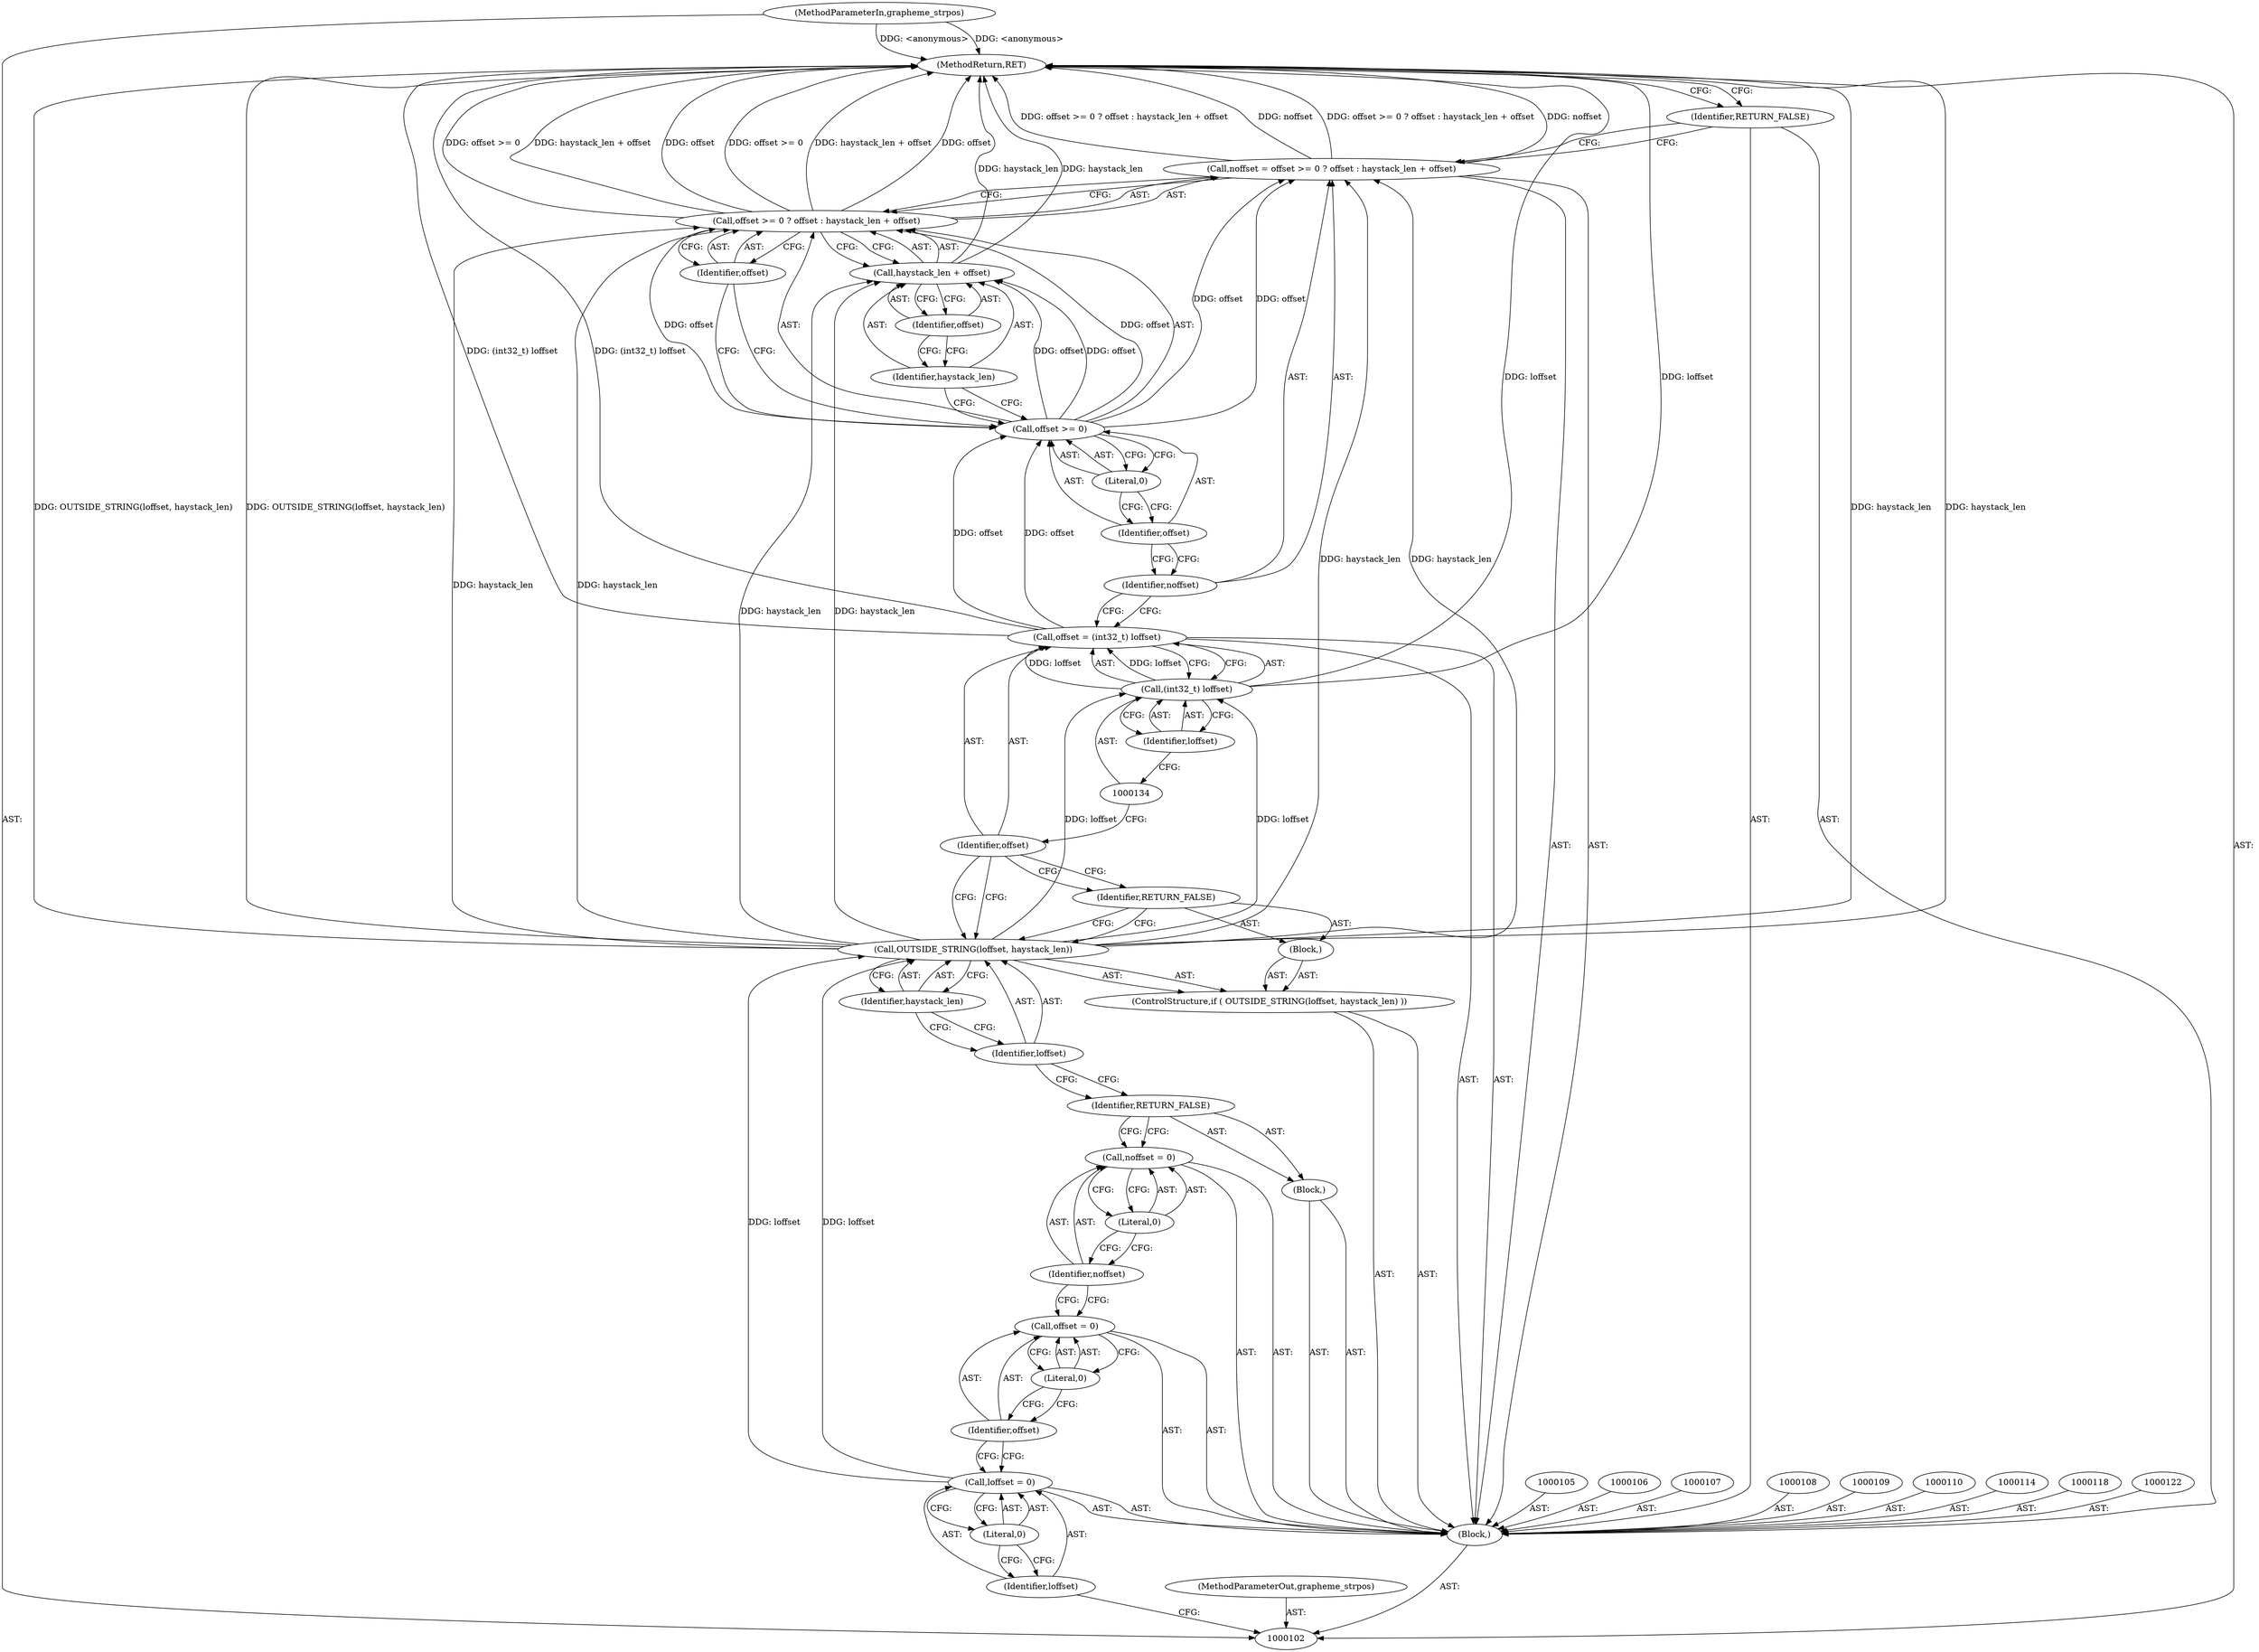 digraph "0_php_fd9689745c44341b1bd6af4756f324be8abba2fb" {
"1000147" [label="(MethodReturn,RET)"];
"1000103" [label="(MethodParameterIn,grapheme_strpos)"];
"1000187" [label="(MethodParameterOut,grapheme_strpos)"];
"1000123" [label="(Block,)"];
"1000124" [label="(Identifier,RETURN_FALSE)"];
"1000125" [label="(ControlStructure,if ( OUTSIDE_STRING(loffset, haystack_len) ))"];
"1000127" [label="(Identifier,loffset)"];
"1000128" [label="(Identifier,haystack_len)"];
"1000129" [label="(Block,)"];
"1000126" [label="(Call,OUTSIDE_STRING(loffset, haystack_len))"];
"1000104" [label="(Block,)"];
"1000130" [label="(Identifier,RETURN_FALSE)"];
"1000133" [label="(Call,(int32_t) loffset)"];
"1000135" [label="(Identifier,loffset)"];
"1000131" [label="(Call,offset = (int32_t) loffset)"];
"1000132" [label="(Identifier,offset)"];
"1000138" [label="(Call,offset >= 0 ? offset : haystack_len + offset)"];
"1000139" [label="(Call,offset >= 0)"];
"1000140" [label="(Identifier,offset)"];
"1000141" [label="(Literal,0)"];
"1000142" [label="(Identifier,offset)"];
"1000143" [label="(Call,haystack_len + offset)"];
"1000144" [label="(Identifier,haystack_len)"];
"1000145" [label="(Identifier,offset)"];
"1000136" [label="(Call,noffset = offset >= 0 ? offset : haystack_len + offset)"];
"1000137" [label="(Identifier,noffset)"];
"1000146" [label="(Identifier,RETURN_FALSE)"];
"1000111" [label="(Call,loffset = 0)"];
"1000112" [label="(Identifier,loffset)"];
"1000113" [label="(Literal,0)"];
"1000115" [label="(Call,offset = 0)"];
"1000116" [label="(Identifier,offset)"];
"1000117" [label="(Literal,0)"];
"1000119" [label="(Call,noffset = 0)"];
"1000120" [label="(Identifier,noffset)"];
"1000121" [label="(Literal,0)"];
"1000147" -> "1000102"  [label="AST: "];
"1000147" -> "1000146"  [label="CFG: "];
"1000126" -> "1000147"  [label="DDG: OUTSIDE_STRING(loffset, haystack_len)"];
"1000126" -> "1000147"  [label="DDG: haystack_len"];
"1000138" -> "1000147"  [label="DDG: offset"];
"1000138" -> "1000147"  [label="DDG: offset >= 0"];
"1000138" -> "1000147"  [label="DDG: haystack_len + offset"];
"1000131" -> "1000147"  [label="DDG: (int32_t) loffset"];
"1000133" -> "1000147"  [label="DDG: loffset"];
"1000136" -> "1000147"  [label="DDG: noffset"];
"1000136" -> "1000147"  [label="DDG: offset >= 0 ? offset : haystack_len + offset"];
"1000103" -> "1000147"  [label="DDG: <anonymous>"];
"1000143" -> "1000147"  [label="DDG: haystack_len"];
"1000103" -> "1000102"  [label="AST: "];
"1000103" -> "1000147"  [label="DDG: <anonymous>"];
"1000187" -> "1000102"  [label="AST: "];
"1000123" -> "1000104"  [label="AST: "];
"1000124" -> "1000123"  [label="AST: "];
"1000124" -> "1000123"  [label="AST: "];
"1000124" -> "1000119"  [label="CFG: "];
"1000127" -> "1000124"  [label="CFG: "];
"1000125" -> "1000104"  [label="AST: "];
"1000126" -> "1000125"  [label="AST: "];
"1000129" -> "1000125"  [label="AST: "];
"1000127" -> "1000126"  [label="AST: "];
"1000127" -> "1000124"  [label="CFG: "];
"1000128" -> "1000127"  [label="CFG: "];
"1000128" -> "1000126"  [label="AST: "];
"1000128" -> "1000127"  [label="CFG: "];
"1000126" -> "1000128"  [label="CFG: "];
"1000129" -> "1000125"  [label="AST: "];
"1000130" -> "1000129"  [label="AST: "];
"1000126" -> "1000125"  [label="AST: "];
"1000126" -> "1000128"  [label="CFG: "];
"1000127" -> "1000126"  [label="AST: "];
"1000128" -> "1000126"  [label="AST: "];
"1000130" -> "1000126"  [label="CFG: "];
"1000132" -> "1000126"  [label="CFG: "];
"1000126" -> "1000147"  [label="DDG: OUTSIDE_STRING(loffset, haystack_len)"];
"1000126" -> "1000147"  [label="DDG: haystack_len"];
"1000111" -> "1000126"  [label="DDG: loffset"];
"1000126" -> "1000133"  [label="DDG: loffset"];
"1000126" -> "1000136"  [label="DDG: haystack_len"];
"1000126" -> "1000138"  [label="DDG: haystack_len"];
"1000126" -> "1000143"  [label="DDG: haystack_len"];
"1000104" -> "1000102"  [label="AST: "];
"1000105" -> "1000104"  [label="AST: "];
"1000106" -> "1000104"  [label="AST: "];
"1000107" -> "1000104"  [label="AST: "];
"1000108" -> "1000104"  [label="AST: "];
"1000109" -> "1000104"  [label="AST: "];
"1000110" -> "1000104"  [label="AST: "];
"1000111" -> "1000104"  [label="AST: "];
"1000114" -> "1000104"  [label="AST: "];
"1000115" -> "1000104"  [label="AST: "];
"1000118" -> "1000104"  [label="AST: "];
"1000119" -> "1000104"  [label="AST: "];
"1000122" -> "1000104"  [label="AST: "];
"1000123" -> "1000104"  [label="AST: "];
"1000125" -> "1000104"  [label="AST: "];
"1000131" -> "1000104"  [label="AST: "];
"1000136" -> "1000104"  [label="AST: "];
"1000146" -> "1000104"  [label="AST: "];
"1000130" -> "1000129"  [label="AST: "];
"1000130" -> "1000126"  [label="CFG: "];
"1000132" -> "1000130"  [label="CFG: "];
"1000133" -> "1000131"  [label="AST: "];
"1000133" -> "1000135"  [label="CFG: "];
"1000134" -> "1000133"  [label="AST: "];
"1000135" -> "1000133"  [label="AST: "];
"1000131" -> "1000133"  [label="CFG: "];
"1000133" -> "1000147"  [label="DDG: loffset"];
"1000133" -> "1000131"  [label="DDG: loffset"];
"1000126" -> "1000133"  [label="DDG: loffset"];
"1000135" -> "1000133"  [label="AST: "];
"1000135" -> "1000134"  [label="CFG: "];
"1000133" -> "1000135"  [label="CFG: "];
"1000131" -> "1000104"  [label="AST: "];
"1000131" -> "1000133"  [label="CFG: "];
"1000132" -> "1000131"  [label="AST: "];
"1000133" -> "1000131"  [label="AST: "];
"1000137" -> "1000131"  [label="CFG: "];
"1000131" -> "1000147"  [label="DDG: (int32_t) loffset"];
"1000133" -> "1000131"  [label="DDG: loffset"];
"1000131" -> "1000139"  [label="DDG: offset"];
"1000132" -> "1000131"  [label="AST: "];
"1000132" -> "1000130"  [label="CFG: "];
"1000132" -> "1000126"  [label="CFG: "];
"1000134" -> "1000132"  [label="CFG: "];
"1000138" -> "1000136"  [label="AST: "];
"1000138" -> "1000142"  [label="CFG: "];
"1000138" -> "1000143"  [label="CFG: "];
"1000139" -> "1000138"  [label="AST: "];
"1000142" -> "1000138"  [label="AST: "];
"1000143" -> "1000138"  [label="AST: "];
"1000136" -> "1000138"  [label="CFG: "];
"1000138" -> "1000147"  [label="DDG: offset"];
"1000138" -> "1000147"  [label="DDG: offset >= 0"];
"1000138" -> "1000147"  [label="DDG: haystack_len + offset"];
"1000139" -> "1000138"  [label="DDG: offset"];
"1000126" -> "1000138"  [label="DDG: haystack_len"];
"1000139" -> "1000138"  [label="AST: "];
"1000139" -> "1000141"  [label="CFG: "];
"1000140" -> "1000139"  [label="AST: "];
"1000141" -> "1000139"  [label="AST: "];
"1000142" -> "1000139"  [label="CFG: "];
"1000144" -> "1000139"  [label="CFG: "];
"1000139" -> "1000136"  [label="DDG: offset"];
"1000131" -> "1000139"  [label="DDG: offset"];
"1000139" -> "1000138"  [label="DDG: offset"];
"1000139" -> "1000143"  [label="DDG: offset"];
"1000140" -> "1000139"  [label="AST: "];
"1000140" -> "1000137"  [label="CFG: "];
"1000141" -> "1000140"  [label="CFG: "];
"1000141" -> "1000139"  [label="AST: "];
"1000141" -> "1000140"  [label="CFG: "];
"1000139" -> "1000141"  [label="CFG: "];
"1000142" -> "1000138"  [label="AST: "];
"1000142" -> "1000139"  [label="CFG: "];
"1000138" -> "1000142"  [label="CFG: "];
"1000143" -> "1000138"  [label="AST: "];
"1000143" -> "1000145"  [label="CFG: "];
"1000144" -> "1000143"  [label="AST: "];
"1000145" -> "1000143"  [label="AST: "];
"1000138" -> "1000143"  [label="CFG: "];
"1000143" -> "1000147"  [label="DDG: haystack_len"];
"1000126" -> "1000143"  [label="DDG: haystack_len"];
"1000139" -> "1000143"  [label="DDG: offset"];
"1000144" -> "1000143"  [label="AST: "];
"1000144" -> "1000139"  [label="CFG: "];
"1000145" -> "1000144"  [label="CFG: "];
"1000145" -> "1000143"  [label="AST: "];
"1000145" -> "1000144"  [label="CFG: "];
"1000143" -> "1000145"  [label="CFG: "];
"1000136" -> "1000104"  [label="AST: "];
"1000136" -> "1000138"  [label="CFG: "];
"1000137" -> "1000136"  [label="AST: "];
"1000138" -> "1000136"  [label="AST: "];
"1000146" -> "1000136"  [label="CFG: "];
"1000136" -> "1000147"  [label="DDG: noffset"];
"1000136" -> "1000147"  [label="DDG: offset >= 0 ? offset : haystack_len + offset"];
"1000139" -> "1000136"  [label="DDG: offset"];
"1000126" -> "1000136"  [label="DDG: haystack_len"];
"1000137" -> "1000136"  [label="AST: "];
"1000137" -> "1000131"  [label="CFG: "];
"1000140" -> "1000137"  [label="CFG: "];
"1000146" -> "1000104"  [label="AST: "];
"1000146" -> "1000136"  [label="CFG: "];
"1000147" -> "1000146"  [label="CFG: "];
"1000111" -> "1000104"  [label="AST: "];
"1000111" -> "1000113"  [label="CFG: "];
"1000112" -> "1000111"  [label="AST: "];
"1000113" -> "1000111"  [label="AST: "];
"1000116" -> "1000111"  [label="CFG: "];
"1000111" -> "1000126"  [label="DDG: loffset"];
"1000112" -> "1000111"  [label="AST: "];
"1000112" -> "1000102"  [label="CFG: "];
"1000113" -> "1000112"  [label="CFG: "];
"1000113" -> "1000111"  [label="AST: "];
"1000113" -> "1000112"  [label="CFG: "];
"1000111" -> "1000113"  [label="CFG: "];
"1000115" -> "1000104"  [label="AST: "];
"1000115" -> "1000117"  [label="CFG: "];
"1000116" -> "1000115"  [label="AST: "];
"1000117" -> "1000115"  [label="AST: "];
"1000120" -> "1000115"  [label="CFG: "];
"1000116" -> "1000115"  [label="AST: "];
"1000116" -> "1000111"  [label="CFG: "];
"1000117" -> "1000116"  [label="CFG: "];
"1000117" -> "1000115"  [label="AST: "];
"1000117" -> "1000116"  [label="CFG: "];
"1000115" -> "1000117"  [label="CFG: "];
"1000119" -> "1000104"  [label="AST: "];
"1000119" -> "1000121"  [label="CFG: "];
"1000120" -> "1000119"  [label="AST: "];
"1000121" -> "1000119"  [label="AST: "];
"1000124" -> "1000119"  [label="CFG: "];
"1000120" -> "1000119"  [label="AST: "];
"1000120" -> "1000115"  [label="CFG: "];
"1000121" -> "1000120"  [label="CFG: "];
"1000121" -> "1000119"  [label="AST: "];
"1000121" -> "1000120"  [label="CFG: "];
"1000119" -> "1000121"  [label="CFG: "];
}
